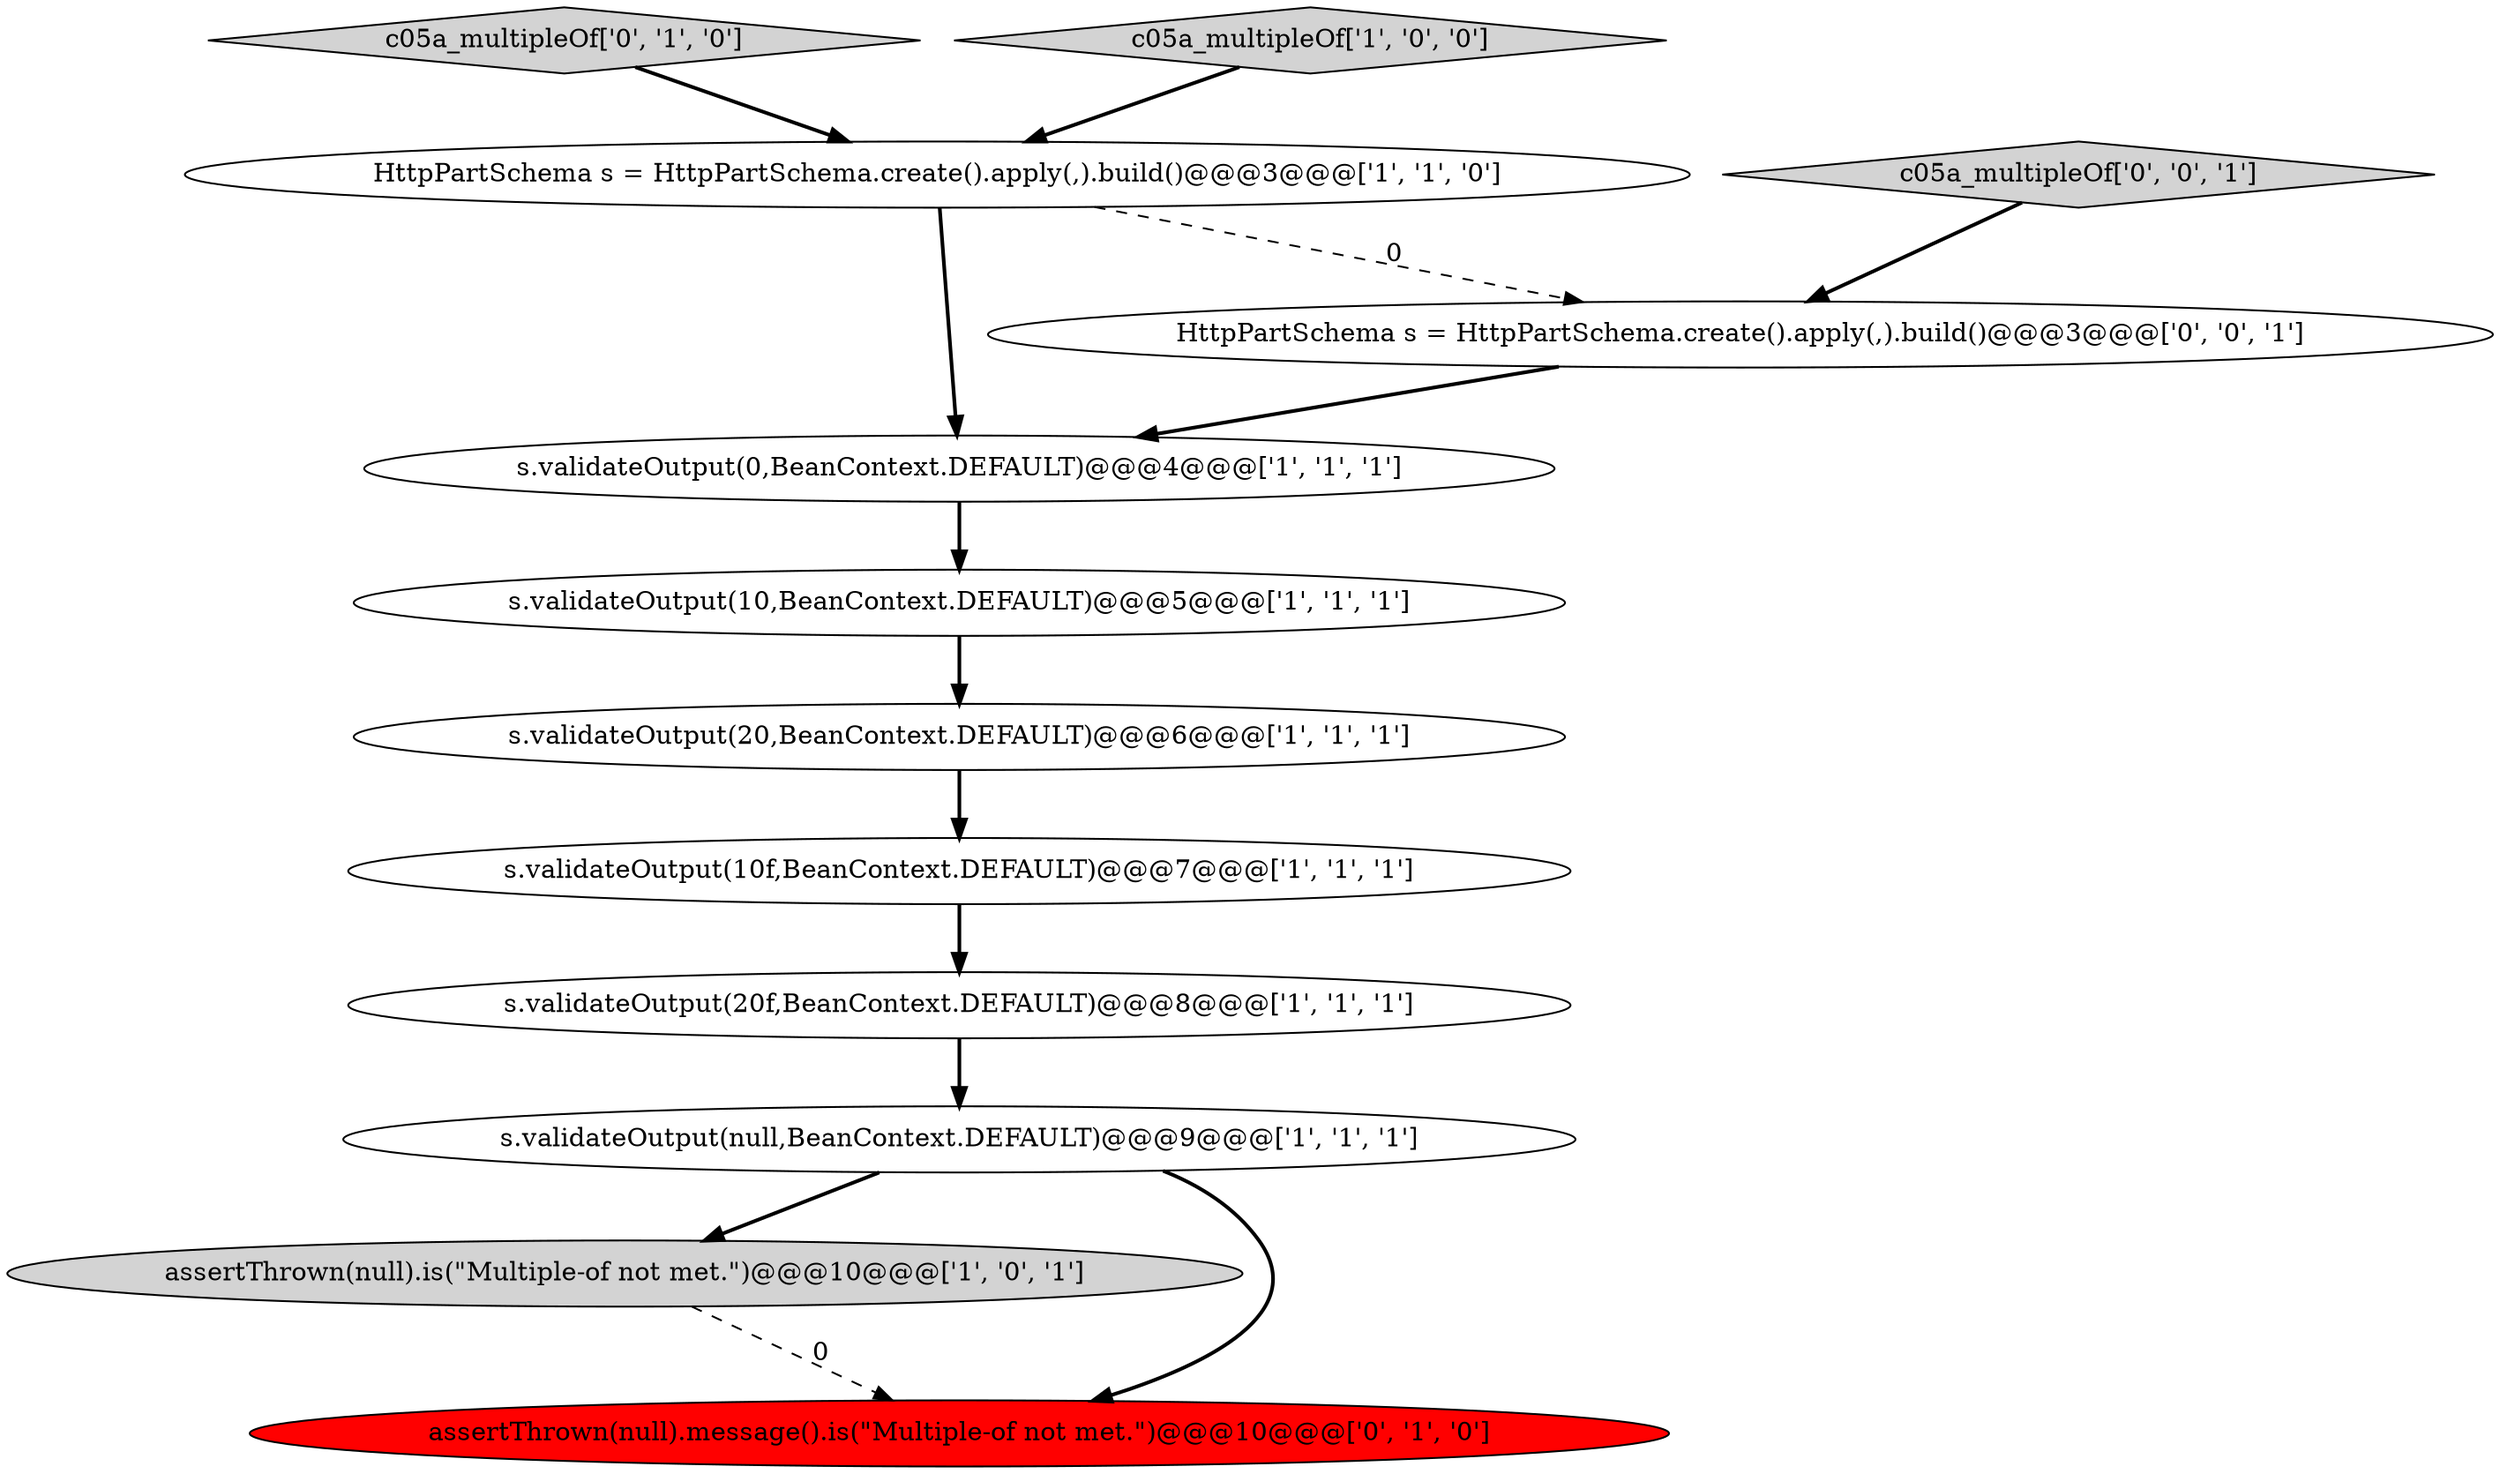 digraph {
9 [style = filled, label = "c05a_multipleOf['0', '1', '0']", fillcolor = lightgray, shape = diamond image = "AAA0AAABBB2BBB"];
4 [style = filled, label = "HttpPartSchema s = HttpPartSchema.create().apply(,).build()@@@3@@@['1', '1', '0']", fillcolor = white, shape = ellipse image = "AAA0AAABBB1BBB"];
7 [style = filled, label = "s.validateOutput(20f,BeanContext.DEFAULT)@@@8@@@['1', '1', '1']", fillcolor = white, shape = ellipse image = "AAA0AAABBB1BBB"];
8 [style = filled, label = "s.validateOutput(20,BeanContext.DEFAULT)@@@6@@@['1', '1', '1']", fillcolor = white, shape = ellipse image = "AAA0AAABBB1BBB"];
12 [style = filled, label = "HttpPartSchema s = HttpPartSchema.create().apply(,).build()@@@3@@@['0', '0', '1']", fillcolor = white, shape = ellipse image = "AAA0AAABBB3BBB"];
1 [style = filled, label = "c05a_multipleOf['1', '0', '0']", fillcolor = lightgray, shape = diamond image = "AAA0AAABBB1BBB"];
3 [style = filled, label = "assertThrown(null).is(\"Multiple-of not met.\")@@@10@@@['1', '0', '1']", fillcolor = lightgray, shape = ellipse image = "AAA0AAABBB1BBB"];
5 [style = filled, label = "s.validateOutput(10,BeanContext.DEFAULT)@@@5@@@['1', '1', '1']", fillcolor = white, shape = ellipse image = "AAA0AAABBB1BBB"];
11 [style = filled, label = "c05a_multipleOf['0', '0', '1']", fillcolor = lightgray, shape = diamond image = "AAA0AAABBB3BBB"];
6 [style = filled, label = "s.validateOutput(null,BeanContext.DEFAULT)@@@9@@@['1', '1', '1']", fillcolor = white, shape = ellipse image = "AAA0AAABBB1BBB"];
2 [style = filled, label = "s.validateOutput(10f,BeanContext.DEFAULT)@@@7@@@['1', '1', '1']", fillcolor = white, shape = ellipse image = "AAA0AAABBB1BBB"];
10 [style = filled, label = "assertThrown(null).message().is(\"Multiple-of not met.\")@@@10@@@['0', '1', '0']", fillcolor = red, shape = ellipse image = "AAA1AAABBB2BBB"];
0 [style = filled, label = "s.validateOutput(0,BeanContext.DEFAULT)@@@4@@@['1', '1', '1']", fillcolor = white, shape = ellipse image = "AAA0AAABBB1BBB"];
6->3 [style = bold, label=""];
5->8 [style = bold, label=""];
1->4 [style = bold, label=""];
11->12 [style = bold, label=""];
3->10 [style = dashed, label="0"];
4->12 [style = dashed, label="0"];
2->7 [style = bold, label=""];
8->2 [style = bold, label=""];
9->4 [style = bold, label=""];
12->0 [style = bold, label=""];
6->10 [style = bold, label=""];
7->6 [style = bold, label=""];
4->0 [style = bold, label=""];
0->5 [style = bold, label=""];
}
